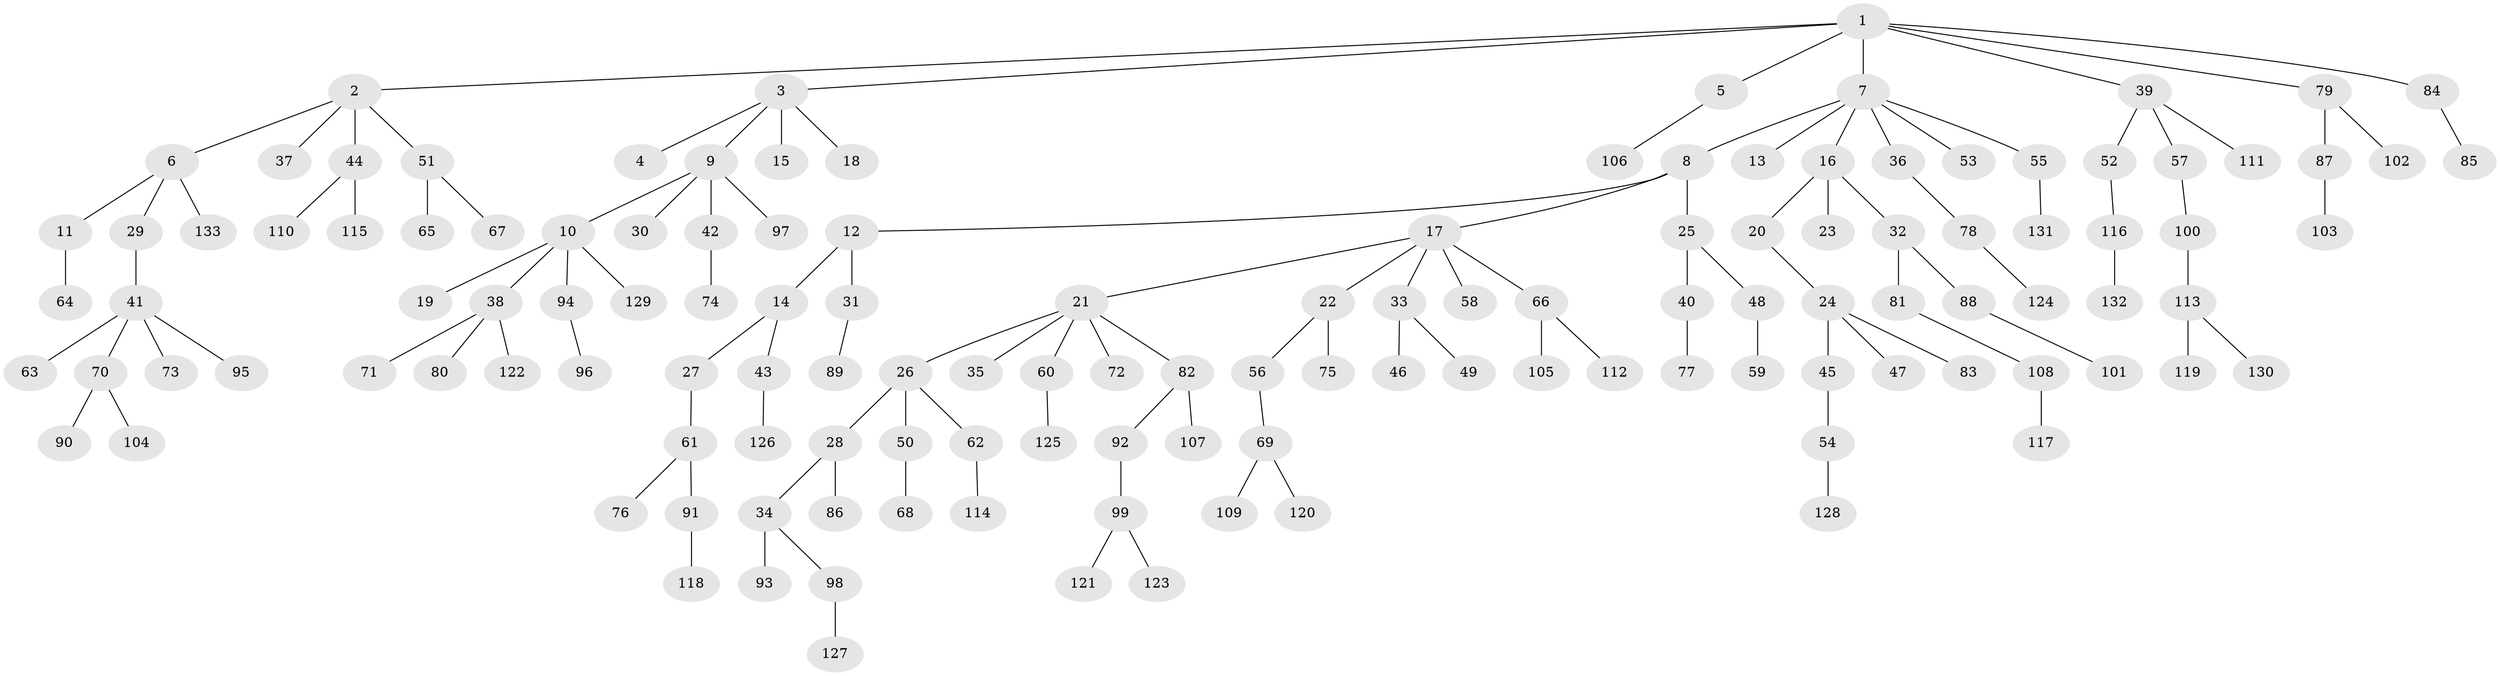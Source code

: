 // coarse degree distribution, {2: 0.21518987341772153, 1: 0.6835443037974683, 4: 0.0379746835443038, 5: 0.012658227848101266, 13: 0.012658227848101266, 32: 0.012658227848101266, 3: 0.02531645569620253}
// Generated by graph-tools (version 1.1) at 2025/56/03/04/25 21:56:57]
// undirected, 133 vertices, 132 edges
graph export_dot {
graph [start="1"]
  node [color=gray90,style=filled];
  1;
  2;
  3;
  4;
  5;
  6;
  7;
  8;
  9;
  10;
  11;
  12;
  13;
  14;
  15;
  16;
  17;
  18;
  19;
  20;
  21;
  22;
  23;
  24;
  25;
  26;
  27;
  28;
  29;
  30;
  31;
  32;
  33;
  34;
  35;
  36;
  37;
  38;
  39;
  40;
  41;
  42;
  43;
  44;
  45;
  46;
  47;
  48;
  49;
  50;
  51;
  52;
  53;
  54;
  55;
  56;
  57;
  58;
  59;
  60;
  61;
  62;
  63;
  64;
  65;
  66;
  67;
  68;
  69;
  70;
  71;
  72;
  73;
  74;
  75;
  76;
  77;
  78;
  79;
  80;
  81;
  82;
  83;
  84;
  85;
  86;
  87;
  88;
  89;
  90;
  91;
  92;
  93;
  94;
  95;
  96;
  97;
  98;
  99;
  100;
  101;
  102;
  103;
  104;
  105;
  106;
  107;
  108;
  109;
  110;
  111;
  112;
  113;
  114;
  115;
  116;
  117;
  118;
  119;
  120;
  121;
  122;
  123;
  124;
  125;
  126;
  127;
  128;
  129;
  130;
  131;
  132;
  133;
  1 -- 2;
  1 -- 3;
  1 -- 5;
  1 -- 7;
  1 -- 39;
  1 -- 79;
  1 -- 84;
  2 -- 6;
  2 -- 37;
  2 -- 44;
  2 -- 51;
  3 -- 4;
  3 -- 9;
  3 -- 15;
  3 -- 18;
  5 -- 106;
  6 -- 11;
  6 -- 29;
  6 -- 133;
  7 -- 8;
  7 -- 13;
  7 -- 16;
  7 -- 36;
  7 -- 53;
  7 -- 55;
  8 -- 12;
  8 -- 17;
  8 -- 25;
  9 -- 10;
  9 -- 30;
  9 -- 42;
  9 -- 97;
  10 -- 19;
  10 -- 38;
  10 -- 94;
  10 -- 129;
  11 -- 64;
  12 -- 14;
  12 -- 31;
  14 -- 27;
  14 -- 43;
  16 -- 20;
  16 -- 23;
  16 -- 32;
  17 -- 21;
  17 -- 22;
  17 -- 33;
  17 -- 58;
  17 -- 66;
  20 -- 24;
  21 -- 26;
  21 -- 35;
  21 -- 60;
  21 -- 72;
  21 -- 82;
  22 -- 56;
  22 -- 75;
  24 -- 45;
  24 -- 47;
  24 -- 83;
  25 -- 40;
  25 -- 48;
  26 -- 28;
  26 -- 50;
  26 -- 62;
  27 -- 61;
  28 -- 34;
  28 -- 86;
  29 -- 41;
  31 -- 89;
  32 -- 81;
  32 -- 88;
  33 -- 46;
  33 -- 49;
  34 -- 93;
  34 -- 98;
  36 -- 78;
  38 -- 71;
  38 -- 80;
  38 -- 122;
  39 -- 52;
  39 -- 57;
  39 -- 111;
  40 -- 77;
  41 -- 63;
  41 -- 70;
  41 -- 73;
  41 -- 95;
  42 -- 74;
  43 -- 126;
  44 -- 110;
  44 -- 115;
  45 -- 54;
  48 -- 59;
  50 -- 68;
  51 -- 65;
  51 -- 67;
  52 -- 116;
  54 -- 128;
  55 -- 131;
  56 -- 69;
  57 -- 100;
  60 -- 125;
  61 -- 76;
  61 -- 91;
  62 -- 114;
  66 -- 105;
  66 -- 112;
  69 -- 109;
  69 -- 120;
  70 -- 90;
  70 -- 104;
  78 -- 124;
  79 -- 87;
  79 -- 102;
  81 -- 108;
  82 -- 92;
  82 -- 107;
  84 -- 85;
  87 -- 103;
  88 -- 101;
  91 -- 118;
  92 -- 99;
  94 -- 96;
  98 -- 127;
  99 -- 121;
  99 -- 123;
  100 -- 113;
  108 -- 117;
  113 -- 119;
  113 -- 130;
  116 -- 132;
}

